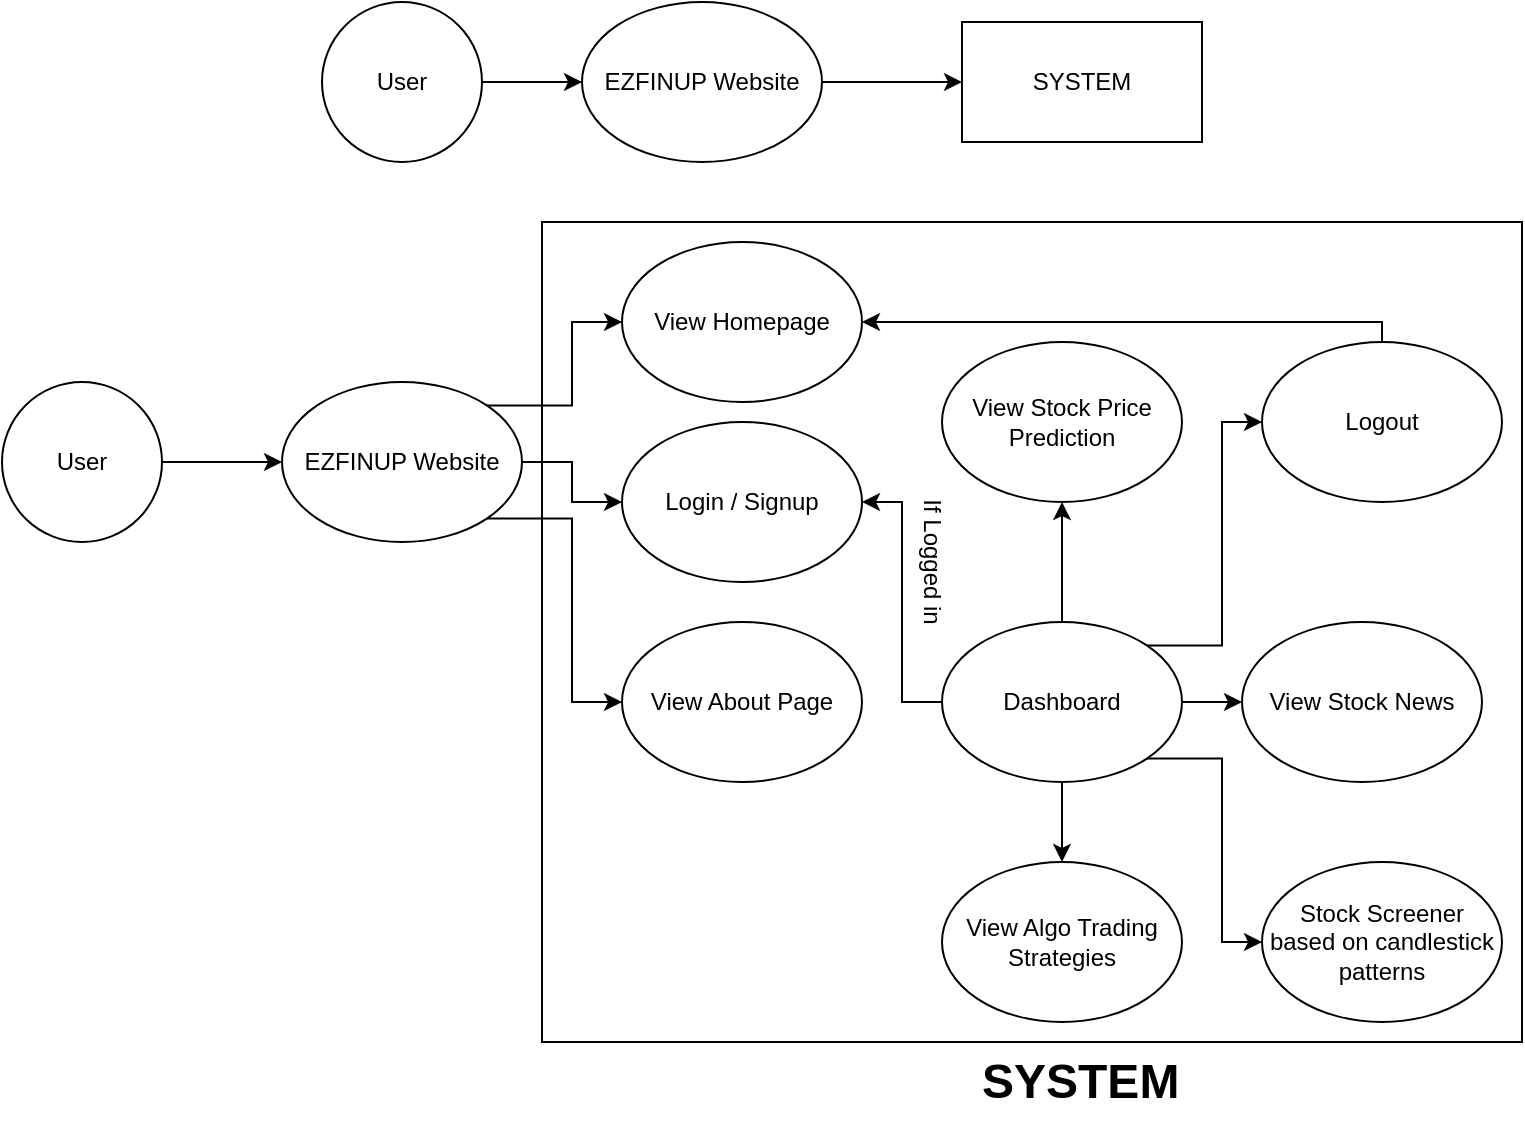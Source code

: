 <mxfile version="14.6.5" type="device"><diagram id="lpweDp5OfQ4-sU9A-2jv" name="Page-1"><mxGraphModel dx="1298" dy="865" grid="1" gridSize="10" guides="1" tooltips="1" connect="1" arrows="1" fold="1" page="1" pageScale="1" pageWidth="1169" pageHeight="827" math="0" shadow="0"><root><mxCell id="0"/><mxCell id="1" parent="0"/><mxCell id="zYSpU9rD4d4YvEr2nkcw-5" style="edgeStyle=orthogonalEdgeStyle;rounded=0;orthogonalLoop=1;jettySize=auto;html=1;exitX=1;exitY=0;exitDx=0;exitDy=0;" parent="1" source="zYSpU9rD4d4YvEr2nkcw-1" target="zYSpU9rD4d4YvEr2nkcw-4" edge="1"><mxGeometry relative="1" as="geometry"/></mxCell><mxCell id="zYSpU9rD4d4YvEr2nkcw-7" style="edgeStyle=orthogonalEdgeStyle;rounded=0;orthogonalLoop=1;jettySize=auto;html=1;entryX=0;entryY=0.5;entryDx=0;entryDy=0;" parent="1" source="zYSpU9rD4d4YvEr2nkcw-1" target="zYSpU9rD4d4YvEr2nkcw-6" edge="1"><mxGeometry relative="1" as="geometry"/></mxCell><mxCell id="zYSpU9rD4d4YvEr2nkcw-34" style="edgeStyle=orthogonalEdgeStyle;rounded=0;orthogonalLoop=1;jettySize=auto;html=1;exitX=1;exitY=1;exitDx=0;exitDy=0;entryX=0;entryY=0.5;entryDx=0;entryDy=0;" parent="1" source="zYSpU9rD4d4YvEr2nkcw-1" target="zYSpU9rD4d4YvEr2nkcw-19" edge="1"><mxGeometry relative="1" as="geometry"/></mxCell><mxCell id="zYSpU9rD4d4YvEr2nkcw-1" value="EZFINUP Website" style="ellipse;whiteSpace=wrap;html=1;" parent="1" vertex="1"><mxGeometry x="360" y="270" width="120" height="80" as="geometry"/></mxCell><mxCell id="zYSpU9rD4d4YvEr2nkcw-3" style="edgeStyle=orthogonalEdgeStyle;rounded=0;orthogonalLoop=1;jettySize=auto;html=1;entryX=0;entryY=0.5;entryDx=0;entryDy=0;" parent="1" source="zYSpU9rD4d4YvEr2nkcw-2" target="zYSpU9rD4d4YvEr2nkcw-1" edge="1"><mxGeometry relative="1" as="geometry"/></mxCell><mxCell id="zYSpU9rD4d4YvEr2nkcw-2" value="User" style="ellipse;whiteSpace=wrap;html=1;aspect=fixed;" parent="1" vertex="1"><mxGeometry x="220" y="270" width="80" height="80" as="geometry"/></mxCell><mxCell id="zYSpU9rD4d4YvEr2nkcw-4" value="View Homepage" style="ellipse;whiteSpace=wrap;html=1;" parent="1" vertex="1"><mxGeometry x="530" y="200" width="120" height="80" as="geometry"/></mxCell><mxCell id="zYSpU9rD4d4YvEr2nkcw-6" value="Login / Signup" style="ellipse;whiteSpace=wrap;html=1;" parent="1" vertex="1"><mxGeometry x="530" y="290" width="120" height="80" as="geometry"/></mxCell><mxCell id="zYSpU9rD4d4YvEr2nkcw-9" style="edgeStyle=orthogonalEdgeStyle;rounded=0;orthogonalLoop=1;jettySize=auto;html=1;entryX=1;entryY=0.5;entryDx=0;entryDy=0;" parent="1" source="zYSpU9rD4d4YvEr2nkcw-8" target="zYSpU9rD4d4YvEr2nkcw-6" edge="1"><mxGeometry relative="1" as="geometry"/></mxCell><mxCell id="zYSpU9rD4d4YvEr2nkcw-13" style="edgeStyle=orthogonalEdgeStyle;rounded=0;orthogonalLoop=1;jettySize=auto;html=1;" parent="1" source="zYSpU9rD4d4YvEr2nkcw-8" target="zYSpU9rD4d4YvEr2nkcw-12" edge="1"><mxGeometry relative="1" as="geometry"/></mxCell><mxCell id="zYSpU9rD4d4YvEr2nkcw-15" style="edgeStyle=orthogonalEdgeStyle;rounded=0;orthogonalLoop=1;jettySize=auto;html=1;entryX=0.5;entryY=0;entryDx=0;entryDy=0;" parent="1" source="zYSpU9rD4d4YvEr2nkcw-8" target="zYSpU9rD4d4YvEr2nkcw-14" edge="1"><mxGeometry relative="1" as="geometry"/></mxCell><mxCell id="zYSpU9rD4d4YvEr2nkcw-17" style="edgeStyle=orthogonalEdgeStyle;rounded=0;orthogonalLoop=1;jettySize=auto;html=1;entryX=0;entryY=0.5;entryDx=0;entryDy=0;" parent="1" source="zYSpU9rD4d4YvEr2nkcw-8" target="zYSpU9rD4d4YvEr2nkcw-16" edge="1"><mxGeometry relative="1" as="geometry"/></mxCell><mxCell id="zYSpU9rD4d4YvEr2nkcw-29" style="edgeStyle=orthogonalEdgeStyle;rounded=0;orthogonalLoop=1;jettySize=auto;html=1;exitX=1;exitY=0;exitDx=0;exitDy=0;entryX=0;entryY=0.5;entryDx=0;entryDy=0;" parent="1" source="zYSpU9rD4d4YvEr2nkcw-8" target="zYSpU9rD4d4YvEr2nkcw-26" edge="1"><mxGeometry relative="1" as="geometry"/></mxCell><mxCell id="BGWBiY0DpzNbI8HoejFn-2" style="edgeStyle=orthogonalEdgeStyle;rounded=0;orthogonalLoop=1;jettySize=auto;html=1;exitX=1;exitY=1;exitDx=0;exitDy=0;entryX=0;entryY=0.5;entryDx=0;entryDy=0;" edge="1" parent="1" source="zYSpU9rD4d4YvEr2nkcw-8" target="BGWBiY0DpzNbI8HoejFn-1"><mxGeometry relative="1" as="geometry"/></mxCell><mxCell id="zYSpU9rD4d4YvEr2nkcw-8" value="Dashboard" style="ellipse;whiteSpace=wrap;html=1;" parent="1" vertex="1"><mxGeometry x="690" y="390" width="120" height="80" as="geometry"/></mxCell><mxCell id="zYSpU9rD4d4YvEr2nkcw-10" value="If Logged in" style="text;html=1;strokeColor=none;fillColor=none;align=center;verticalAlign=middle;whiteSpace=wrap;rounded=0;rotation=90;" parent="1" vertex="1"><mxGeometry x="640" y="350" width="90" height="20" as="geometry"/></mxCell><mxCell id="zYSpU9rD4d4YvEr2nkcw-12" value="View Stock Price Prediction" style="ellipse;whiteSpace=wrap;html=1;" parent="1" vertex="1"><mxGeometry x="690" y="250" width="120" height="80" as="geometry"/></mxCell><mxCell id="zYSpU9rD4d4YvEr2nkcw-14" value="View Algo Trading Strategies" style="ellipse;whiteSpace=wrap;html=1;" parent="1" vertex="1"><mxGeometry x="690" y="510" width="120" height="80" as="geometry"/></mxCell><mxCell id="zYSpU9rD4d4YvEr2nkcw-16" value="View Stock News" style="ellipse;whiteSpace=wrap;html=1;" parent="1" vertex="1"><mxGeometry x="840" y="390" width="120" height="80" as="geometry"/></mxCell><mxCell id="zYSpU9rD4d4YvEr2nkcw-19" value="View About Page" style="ellipse;whiteSpace=wrap;html=1;" parent="1" vertex="1"><mxGeometry x="530" y="390" width="120" height="80" as="geometry"/></mxCell><mxCell id="zYSpU9rD4d4YvEr2nkcw-23" style="edgeStyle=orthogonalEdgeStyle;rounded=0;orthogonalLoop=1;jettySize=auto;html=1;entryX=0;entryY=0.5;entryDx=0;entryDy=0;" parent="1" source="zYSpU9rD4d4YvEr2nkcw-21" target="zYSpU9rD4d4YvEr2nkcw-22" edge="1"><mxGeometry relative="1" as="geometry"/></mxCell><mxCell id="zYSpU9rD4d4YvEr2nkcw-21" value="User" style="ellipse;whiteSpace=wrap;html=1;aspect=fixed;" parent="1" vertex="1"><mxGeometry x="380" y="80" width="80" height="80" as="geometry"/></mxCell><mxCell id="zYSpU9rD4d4YvEr2nkcw-25" style="edgeStyle=orthogonalEdgeStyle;rounded=0;orthogonalLoop=1;jettySize=auto;html=1;entryX=0;entryY=0.5;entryDx=0;entryDy=0;" parent="1" source="zYSpU9rD4d4YvEr2nkcw-22" target="zYSpU9rD4d4YvEr2nkcw-24" edge="1"><mxGeometry relative="1" as="geometry"/></mxCell><mxCell id="zYSpU9rD4d4YvEr2nkcw-22" value="EZFINUP Website" style="ellipse;whiteSpace=wrap;html=1;" parent="1" vertex="1"><mxGeometry x="510" y="80" width="120" height="80" as="geometry"/></mxCell><mxCell id="zYSpU9rD4d4YvEr2nkcw-24" value="SYSTEM" style="rounded=0;whiteSpace=wrap;html=1;" parent="1" vertex="1"><mxGeometry x="700" y="90" width="120" height="60" as="geometry"/></mxCell><mxCell id="zYSpU9rD4d4YvEr2nkcw-32" style="edgeStyle=orthogonalEdgeStyle;rounded=0;orthogonalLoop=1;jettySize=auto;html=1;entryX=1;entryY=0.5;entryDx=0;entryDy=0;" parent="1" source="zYSpU9rD4d4YvEr2nkcw-26" target="zYSpU9rD4d4YvEr2nkcw-4" edge="1"><mxGeometry relative="1" as="geometry"><Array as="points"><mxPoint x="910" y="240"/></Array></mxGeometry></mxCell><mxCell id="zYSpU9rD4d4YvEr2nkcw-26" value="Logout" style="ellipse;whiteSpace=wrap;html=1;" parent="1" vertex="1"><mxGeometry x="850" y="250" width="120" height="80" as="geometry"/></mxCell><mxCell id="zYSpU9rD4d4YvEr2nkcw-35" value="" style="rounded=0;whiteSpace=wrap;html=1;fillColor=none;" parent="1" vertex="1"><mxGeometry x="490" y="190" width="490" height="410" as="geometry"/></mxCell><mxCell id="zYSpU9rD4d4YvEr2nkcw-37" value="&lt;h1&gt;SYSTEM&lt;/h1&gt;" style="text;html=1;strokeColor=none;fillColor=none;spacing=5;spacingTop=-20;whiteSpace=wrap;overflow=hidden;rounded=0;" parent="1" vertex="1"><mxGeometry x="705" y="600" width="110" height="40" as="geometry"/></mxCell><mxCell id="BGWBiY0DpzNbI8HoejFn-1" value="Stock Screener based on candlestick patterns" style="ellipse;whiteSpace=wrap;html=1;" vertex="1" parent="1"><mxGeometry x="850" y="510" width="120" height="80" as="geometry"/></mxCell></root></mxGraphModel></diagram></mxfile>